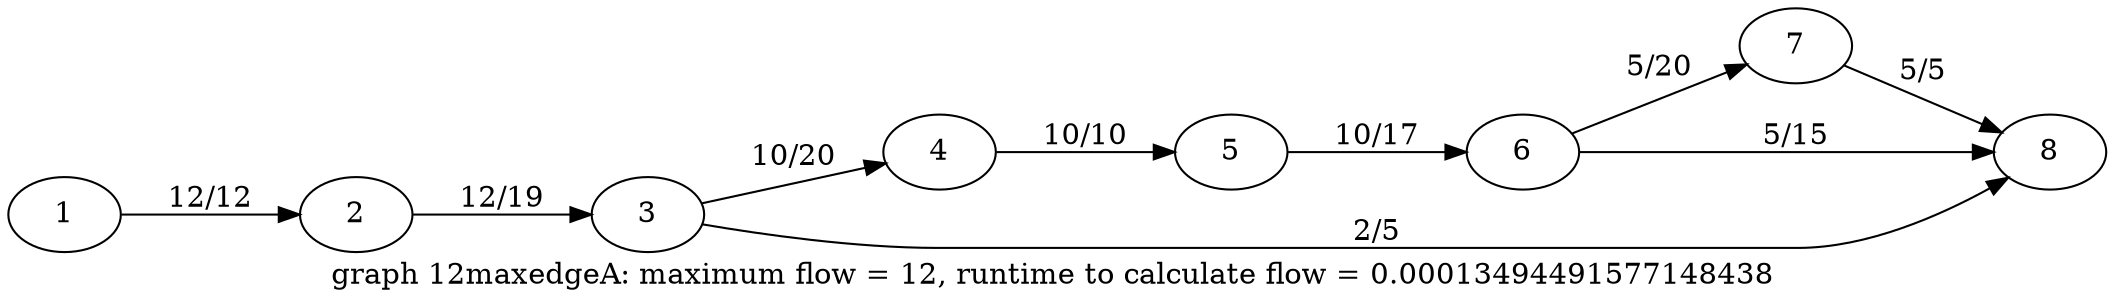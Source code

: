digraph g{

rankdir = LR

1 -> 2 [label = " 12/12 "];
2 -> 3 [label = " 12/19 "];
3 -> 4 [label = " 10/20 "];
4 -> 5 [label = " 10/10 "];
5 -> 6 [label = " 10/17 "];
6 -> 7 [label = " 5/20 "];
7 -> 8 [label = " 5/5 "];
3 -> 8 [label = " 2/5 "];
6 -> 8 [label = " 5/15 "];

label = "graph 12maxedgeA: maximum flow = 12, runtime to calculate flow = 0.00013494491577148438 "
}